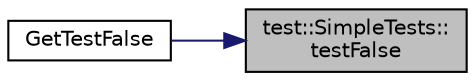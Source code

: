digraph "test::SimpleTests::testFalse"
{
 // LATEX_PDF_SIZE
  edge [fontname="Helvetica",fontsize="10",labelfontname="Helvetica",labelfontsize="10"];
  node [fontname="Helvetica",fontsize="10",shape=record];
  rankdir="RL";
  Node1 [label="test::SimpleTests::\ltestFalse",height=0.2,width=0.4,color="black", fillcolor="grey75", style="filled", fontcolor="black",tooltip=" "];
  Node1 -> Node2 [dir="back",color="midnightblue",fontsize="10",style="solid",fontname="Helvetica"];
  Node2 [label="GetTestFalse",height=0.2,width=0.4,color="black", fillcolor="white", style="filled",URL="$_class_of_tests_8h.html#a38ba478bd4ebef027a1f612c8048e367",tooltip=" "];
}
